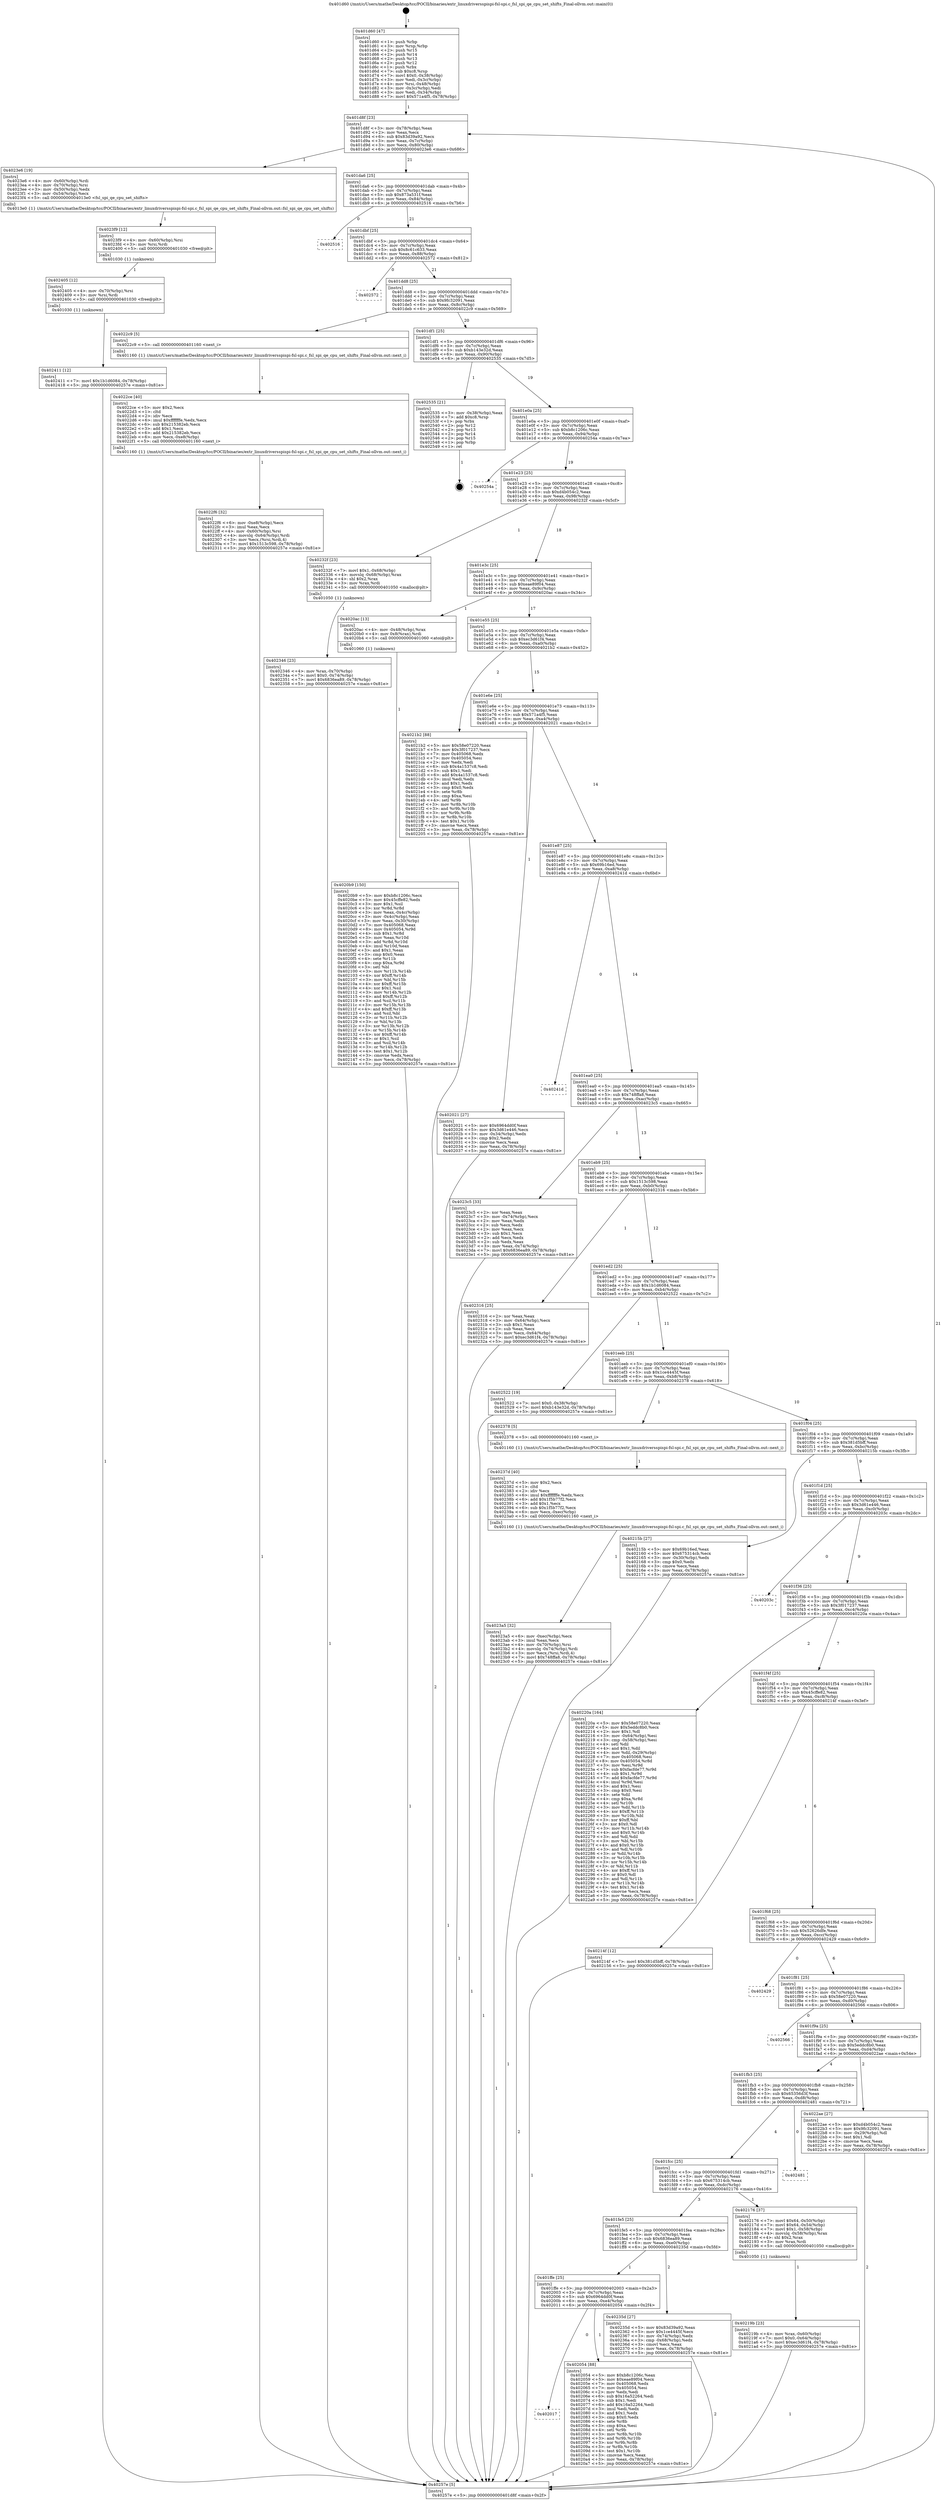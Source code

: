 digraph "0x401d60" {
  label = "0x401d60 (/mnt/c/Users/mathe/Desktop/tcc/POCII/binaries/extr_linuxdriversspispi-fsl-spi.c_fsl_spi_qe_cpu_set_shifts_Final-ollvm.out::main(0))"
  labelloc = "t"
  node[shape=record]

  Entry [label="",width=0.3,height=0.3,shape=circle,fillcolor=black,style=filled]
  "0x401d8f" [label="{
     0x401d8f [23]\l
     | [instrs]\l
     &nbsp;&nbsp;0x401d8f \<+3\>: mov -0x78(%rbp),%eax\l
     &nbsp;&nbsp;0x401d92 \<+2\>: mov %eax,%ecx\l
     &nbsp;&nbsp;0x401d94 \<+6\>: sub $0x83d39a92,%ecx\l
     &nbsp;&nbsp;0x401d9a \<+3\>: mov %eax,-0x7c(%rbp)\l
     &nbsp;&nbsp;0x401d9d \<+3\>: mov %ecx,-0x80(%rbp)\l
     &nbsp;&nbsp;0x401da0 \<+6\>: je 00000000004023e6 \<main+0x686\>\l
  }"]
  "0x4023e6" [label="{
     0x4023e6 [19]\l
     | [instrs]\l
     &nbsp;&nbsp;0x4023e6 \<+4\>: mov -0x60(%rbp),%rdi\l
     &nbsp;&nbsp;0x4023ea \<+4\>: mov -0x70(%rbp),%rsi\l
     &nbsp;&nbsp;0x4023ee \<+3\>: mov -0x50(%rbp),%edx\l
     &nbsp;&nbsp;0x4023f1 \<+3\>: mov -0x54(%rbp),%ecx\l
     &nbsp;&nbsp;0x4023f4 \<+5\>: call 00000000004013e0 \<fsl_spi_qe_cpu_set_shifts\>\l
     | [calls]\l
     &nbsp;&nbsp;0x4013e0 \{1\} (/mnt/c/Users/mathe/Desktop/tcc/POCII/binaries/extr_linuxdriversspispi-fsl-spi.c_fsl_spi_qe_cpu_set_shifts_Final-ollvm.out::fsl_spi_qe_cpu_set_shifts)\l
  }"]
  "0x401da6" [label="{
     0x401da6 [25]\l
     | [instrs]\l
     &nbsp;&nbsp;0x401da6 \<+5\>: jmp 0000000000401dab \<main+0x4b\>\l
     &nbsp;&nbsp;0x401dab \<+3\>: mov -0x7c(%rbp),%eax\l
     &nbsp;&nbsp;0x401dae \<+5\>: sub $0x873a531f,%eax\l
     &nbsp;&nbsp;0x401db3 \<+6\>: mov %eax,-0x84(%rbp)\l
     &nbsp;&nbsp;0x401db9 \<+6\>: je 0000000000402516 \<main+0x7b6\>\l
  }"]
  Exit [label="",width=0.3,height=0.3,shape=circle,fillcolor=black,style=filled,peripheries=2]
  "0x402516" [label="{
     0x402516\l
  }", style=dashed]
  "0x401dbf" [label="{
     0x401dbf [25]\l
     | [instrs]\l
     &nbsp;&nbsp;0x401dbf \<+5\>: jmp 0000000000401dc4 \<main+0x64\>\l
     &nbsp;&nbsp;0x401dc4 \<+3\>: mov -0x7c(%rbp),%eax\l
     &nbsp;&nbsp;0x401dc7 \<+5\>: sub $0x8c61c633,%eax\l
     &nbsp;&nbsp;0x401dcc \<+6\>: mov %eax,-0x88(%rbp)\l
     &nbsp;&nbsp;0x401dd2 \<+6\>: je 0000000000402572 \<main+0x812\>\l
  }"]
  "0x402411" [label="{
     0x402411 [12]\l
     | [instrs]\l
     &nbsp;&nbsp;0x402411 \<+7\>: movl $0x1b1d6084,-0x78(%rbp)\l
     &nbsp;&nbsp;0x402418 \<+5\>: jmp 000000000040257e \<main+0x81e\>\l
  }"]
  "0x402572" [label="{
     0x402572\l
  }", style=dashed]
  "0x401dd8" [label="{
     0x401dd8 [25]\l
     | [instrs]\l
     &nbsp;&nbsp;0x401dd8 \<+5\>: jmp 0000000000401ddd \<main+0x7d\>\l
     &nbsp;&nbsp;0x401ddd \<+3\>: mov -0x7c(%rbp),%eax\l
     &nbsp;&nbsp;0x401de0 \<+5\>: sub $0x9fc32091,%eax\l
     &nbsp;&nbsp;0x401de5 \<+6\>: mov %eax,-0x8c(%rbp)\l
     &nbsp;&nbsp;0x401deb \<+6\>: je 00000000004022c9 \<main+0x569\>\l
  }"]
  "0x402405" [label="{
     0x402405 [12]\l
     | [instrs]\l
     &nbsp;&nbsp;0x402405 \<+4\>: mov -0x70(%rbp),%rsi\l
     &nbsp;&nbsp;0x402409 \<+3\>: mov %rsi,%rdi\l
     &nbsp;&nbsp;0x40240c \<+5\>: call 0000000000401030 \<free@plt\>\l
     | [calls]\l
     &nbsp;&nbsp;0x401030 \{1\} (unknown)\l
  }"]
  "0x4022c9" [label="{
     0x4022c9 [5]\l
     | [instrs]\l
     &nbsp;&nbsp;0x4022c9 \<+5\>: call 0000000000401160 \<next_i\>\l
     | [calls]\l
     &nbsp;&nbsp;0x401160 \{1\} (/mnt/c/Users/mathe/Desktop/tcc/POCII/binaries/extr_linuxdriversspispi-fsl-spi.c_fsl_spi_qe_cpu_set_shifts_Final-ollvm.out::next_i)\l
  }"]
  "0x401df1" [label="{
     0x401df1 [25]\l
     | [instrs]\l
     &nbsp;&nbsp;0x401df1 \<+5\>: jmp 0000000000401df6 \<main+0x96\>\l
     &nbsp;&nbsp;0x401df6 \<+3\>: mov -0x7c(%rbp),%eax\l
     &nbsp;&nbsp;0x401df9 \<+5\>: sub $0xb143e32d,%eax\l
     &nbsp;&nbsp;0x401dfe \<+6\>: mov %eax,-0x90(%rbp)\l
     &nbsp;&nbsp;0x401e04 \<+6\>: je 0000000000402535 \<main+0x7d5\>\l
  }"]
  "0x4023f9" [label="{
     0x4023f9 [12]\l
     | [instrs]\l
     &nbsp;&nbsp;0x4023f9 \<+4\>: mov -0x60(%rbp),%rsi\l
     &nbsp;&nbsp;0x4023fd \<+3\>: mov %rsi,%rdi\l
     &nbsp;&nbsp;0x402400 \<+5\>: call 0000000000401030 \<free@plt\>\l
     | [calls]\l
     &nbsp;&nbsp;0x401030 \{1\} (unknown)\l
  }"]
  "0x402535" [label="{
     0x402535 [21]\l
     | [instrs]\l
     &nbsp;&nbsp;0x402535 \<+3\>: mov -0x38(%rbp),%eax\l
     &nbsp;&nbsp;0x402538 \<+7\>: add $0xc8,%rsp\l
     &nbsp;&nbsp;0x40253f \<+1\>: pop %rbx\l
     &nbsp;&nbsp;0x402540 \<+2\>: pop %r12\l
     &nbsp;&nbsp;0x402542 \<+2\>: pop %r13\l
     &nbsp;&nbsp;0x402544 \<+2\>: pop %r14\l
     &nbsp;&nbsp;0x402546 \<+2\>: pop %r15\l
     &nbsp;&nbsp;0x402548 \<+1\>: pop %rbp\l
     &nbsp;&nbsp;0x402549 \<+1\>: ret\l
  }"]
  "0x401e0a" [label="{
     0x401e0a [25]\l
     | [instrs]\l
     &nbsp;&nbsp;0x401e0a \<+5\>: jmp 0000000000401e0f \<main+0xaf\>\l
     &nbsp;&nbsp;0x401e0f \<+3\>: mov -0x7c(%rbp),%eax\l
     &nbsp;&nbsp;0x401e12 \<+5\>: sub $0xb8c1206c,%eax\l
     &nbsp;&nbsp;0x401e17 \<+6\>: mov %eax,-0x94(%rbp)\l
     &nbsp;&nbsp;0x401e1d \<+6\>: je 000000000040254a \<main+0x7ea\>\l
  }"]
  "0x4023a5" [label="{
     0x4023a5 [32]\l
     | [instrs]\l
     &nbsp;&nbsp;0x4023a5 \<+6\>: mov -0xec(%rbp),%ecx\l
     &nbsp;&nbsp;0x4023ab \<+3\>: imul %eax,%ecx\l
     &nbsp;&nbsp;0x4023ae \<+4\>: mov -0x70(%rbp),%rsi\l
     &nbsp;&nbsp;0x4023b2 \<+4\>: movslq -0x74(%rbp),%rdi\l
     &nbsp;&nbsp;0x4023b6 \<+3\>: mov %ecx,(%rsi,%rdi,4)\l
     &nbsp;&nbsp;0x4023b9 \<+7\>: movl $0x748ffa8,-0x78(%rbp)\l
     &nbsp;&nbsp;0x4023c0 \<+5\>: jmp 000000000040257e \<main+0x81e\>\l
  }"]
  "0x40254a" [label="{
     0x40254a\l
  }", style=dashed]
  "0x401e23" [label="{
     0x401e23 [25]\l
     | [instrs]\l
     &nbsp;&nbsp;0x401e23 \<+5\>: jmp 0000000000401e28 \<main+0xc8\>\l
     &nbsp;&nbsp;0x401e28 \<+3\>: mov -0x7c(%rbp),%eax\l
     &nbsp;&nbsp;0x401e2b \<+5\>: sub $0xd4b054c2,%eax\l
     &nbsp;&nbsp;0x401e30 \<+6\>: mov %eax,-0x98(%rbp)\l
     &nbsp;&nbsp;0x401e36 \<+6\>: je 000000000040232f \<main+0x5cf\>\l
  }"]
  "0x40237d" [label="{
     0x40237d [40]\l
     | [instrs]\l
     &nbsp;&nbsp;0x40237d \<+5\>: mov $0x2,%ecx\l
     &nbsp;&nbsp;0x402382 \<+1\>: cltd\l
     &nbsp;&nbsp;0x402383 \<+2\>: idiv %ecx\l
     &nbsp;&nbsp;0x402385 \<+6\>: imul $0xfffffffe,%edx,%ecx\l
     &nbsp;&nbsp;0x40238b \<+6\>: add $0x1f5b77f2,%ecx\l
     &nbsp;&nbsp;0x402391 \<+3\>: add $0x1,%ecx\l
     &nbsp;&nbsp;0x402394 \<+6\>: sub $0x1f5b77f2,%ecx\l
     &nbsp;&nbsp;0x40239a \<+6\>: mov %ecx,-0xec(%rbp)\l
     &nbsp;&nbsp;0x4023a0 \<+5\>: call 0000000000401160 \<next_i\>\l
     | [calls]\l
     &nbsp;&nbsp;0x401160 \{1\} (/mnt/c/Users/mathe/Desktop/tcc/POCII/binaries/extr_linuxdriversspispi-fsl-spi.c_fsl_spi_qe_cpu_set_shifts_Final-ollvm.out::next_i)\l
  }"]
  "0x40232f" [label="{
     0x40232f [23]\l
     | [instrs]\l
     &nbsp;&nbsp;0x40232f \<+7\>: movl $0x1,-0x68(%rbp)\l
     &nbsp;&nbsp;0x402336 \<+4\>: movslq -0x68(%rbp),%rax\l
     &nbsp;&nbsp;0x40233a \<+4\>: shl $0x2,%rax\l
     &nbsp;&nbsp;0x40233e \<+3\>: mov %rax,%rdi\l
     &nbsp;&nbsp;0x402341 \<+5\>: call 0000000000401050 \<malloc@plt\>\l
     | [calls]\l
     &nbsp;&nbsp;0x401050 \{1\} (unknown)\l
  }"]
  "0x401e3c" [label="{
     0x401e3c [25]\l
     | [instrs]\l
     &nbsp;&nbsp;0x401e3c \<+5\>: jmp 0000000000401e41 \<main+0xe1\>\l
     &nbsp;&nbsp;0x401e41 \<+3\>: mov -0x7c(%rbp),%eax\l
     &nbsp;&nbsp;0x401e44 \<+5\>: sub $0xeae89f04,%eax\l
     &nbsp;&nbsp;0x401e49 \<+6\>: mov %eax,-0x9c(%rbp)\l
     &nbsp;&nbsp;0x401e4f \<+6\>: je 00000000004020ac \<main+0x34c\>\l
  }"]
  "0x402346" [label="{
     0x402346 [23]\l
     | [instrs]\l
     &nbsp;&nbsp;0x402346 \<+4\>: mov %rax,-0x70(%rbp)\l
     &nbsp;&nbsp;0x40234a \<+7\>: movl $0x0,-0x74(%rbp)\l
     &nbsp;&nbsp;0x402351 \<+7\>: movl $0x6836ea89,-0x78(%rbp)\l
     &nbsp;&nbsp;0x402358 \<+5\>: jmp 000000000040257e \<main+0x81e\>\l
  }"]
  "0x4020ac" [label="{
     0x4020ac [13]\l
     | [instrs]\l
     &nbsp;&nbsp;0x4020ac \<+4\>: mov -0x48(%rbp),%rax\l
     &nbsp;&nbsp;0x4020b0 \<+4\>: mov 0x8(%rax),%rdi\l
     &nbsp;&nbsp;0x4020b4 \<+5\>: call 0000000000401060 \<atoi@plt\>\l
     | [calls]\l
     &nbsp;&nbsp;0x401060 \{1\} (unknown)\l
  }"]
  "0x401e55" [label="{
     0x401e55 [25]\l
     | [instrs]\l
     &nbsp;&nbsp;0x401e55 \<+5\>: jmp 0000000000401e5a \<main+0xfa\>\l
     &nbsp;&nbsp;0x401e5a \<+3\>: mov -0x7c(%rbp),%eax\l
     &nbsp;&nbsp;0x401e5d \<+5\>: sub $0xec3d61f4,%eax\l
     &nbsp;&nbsp;0x401e62 \<+6\>: mov %eax,-0xa0(%rbp)\l
     &nbsp;&nbsp;0x401e68 \<+6\>: je 00000000004021b2 \<main+0x452\>\l
  }"]
  "0x4022f6" [label="{
     0x4022f6 [32]\l
     | [instrs]\l
     &nbsp;&nbsp;0x4022f6 \<+6\>: mov -0xe8(%rbp),%ecx\l
     &nbsp;&nbsp;0x4022fc \<+3\>: imul %eax,%ecx\l
     &nbsp;&nbsp;0x4022ff \<+4\>: mov -0x60(%rbp),%rsi\l
     &nbsp;&nbsp;0x402303 \<+4\>: movslq -0x64(%rbp),%rdi\l
     &nbsp;&nbsp;0x402307 \<+3\>: mov %ecx,(%rsi,%rdi,4)\l
     &nbsp;&nbsp;0x40230a \<+7\>: movl $0x1513c598,-0x78(%rbp)\l
     &nbsp;&nbsp;0x402311 \<+5\>: jmp 000000000040257e \<main+0x81e\>\l
  }"]
  "0x4021b2" [label="{
     0x4021b2 [88]\l
     | [instrs]\l
     &nbsp;&nbsp;0x4021b2 \<+5\>: mov $0x58e07220,%eax\l
     &nbsp;&nbsp;0x4021b7 \<+5\>: mov $0x3f017237,%ecx\l
     &nbsp;&nbsp;0x4021bc \<+7\>: mov 0x405068,%edx\l
     &nbsp;&nbsp;0x4021c3 \<+7\>: mov 0x405054,%esi\l
     &nbsp;&nbsp;0x4021ca \<+2\>: mov %edx,%edi\l
     &nbsp;&nbsp;0x4021cc \<+6\>: sub $0x4a1537c8,%edi\l
     &nbsp;&nbsp;0x4021d2 \<+3\>: sub $0x1,%edi\l
     &nbsp;&nbsp;0x4021d5 \<+6\>: add $0x4a1537c8,%edi\l
     &nbsp;&nbsp;0x4021db \<+3\>: imul %edi,%edx\l
     &nbsp;&nbsp;0x4021de \<+3\>: and $0x1,%edx\l
     &nbsp;&nbsp;0x4021e1 \<+3\>: cmp $0x0,%edx\l
     &nbsp;&nbsp;0x4021e4 \<+4\>: sete %r8b\l
     &nbsp;&nbsp;0x4021e8 \<+3\>: cmp $0xa,%esi\l
     &nbsp;&nbsp;0x4021eb \<+4\>: setl %r9b\l
     &nbsp;&nbsp;0x4021ef \<+3\>: mov %r8b,%r10b\l
     &nbsp;&nbsp;0x4021f2 \<+3\>: and %r9b,%r10b\l
     &nbsp;&nbsp;0x4021f5 \<+3\>: xor %r9b,%r8b\l
     &nbsp;&nbsp;0x4021f8 \<+3\>: or %r8b,%r10b\l
     &nbsp;&nbsp;0x4021fb \<+4\>: test $0x1,%r10b\l
     &nbsp;&nbsp;0x4021ff \<+3\>: cmovne %ecx,%eax\l
     &nbsp;&nbsp;0x402202 \<+3\>: mov %eax,-0x78(%rbp)\l
     &nbsp;&nbsp;0x402205 \<+5\>: jmp 000000000040257e \<main+0x81e\>\l
  }"]
  "0x401e6e" [label="{
     0x401e6e [25]\l
     | [instrs]\l
     &nbsp;&nbsp;0x401e6e \<+5\>: jmp 0000000000401e73 \<main+0x113\>\l
     &nbsp;&nbsp;0x401e73 \<+3\>: mov -0x7c(%rbp),%eax\l
     &nbsp;&nbsp;0x401e76 \<+5\>: sub $0x571a4f5,%eax\l
     &nbsp;&nbsp;0x401e7b \<+6\>: mov %eax,-0xa4(%rbp)\l
     &nbsp;&nbsp;0x401e81 \<+6\>: je 0000000000402021 \<main+0x2c1\>\l
  }"]
  "0x4022ce" [label="{
     0x4022ce [40]\l
     | [instrs]\l
     &nbsp;&nbsp;0x4022ce \<+5\>: mov $0x2,%ecx\l
     &nbsp;&nbsp;0x4022d3 \<+1\>: cltd\l
     &nbsp;&nbsp;0x4022d4 \<+2\>: idiv %ecx\l
     &nbsp;&nbsp;0x4022d6 \<+6\>: imul $0xfffffffe,%edx,%ecx\l
     &nbsp;&nbsp;0x4022dc \<+6\>: sub $0x215382eb,%ecx\l
     &nbsp;&nbsp;0x4022e2 \<+3\>: add $0x1,%ecx\l
     &nbsp;&nbsp;0x4022e5 \<+6\>: add $0x215382eb,%ecx\l
     &nbsp;&nbsp;0x4022eb \<+6\>: mov %ecx,-0xe8(%rbp)\l
     &nbsp;&nbsp;0x4022f1 \<+5\>: call 0000000000401160 \<next_i\>\l
     | [calls]\l
     &nbsp;&nbsp;0x401160 \{1\} (/mnt/c/Users/mathe/Desktop/tcc/POCII/binaries/extr_linuxdriversspispi-fsl-spi.c_fsl_spi_qe_cpu_set_shifts_Final-ollvm.out::next_i)\l
  }"]
  "0x402021" [label="{
     0x402021 [27]\l
     | [instrs]\l
     &nbsp;&nbsp;0x402021 \<+5\>: mov $0x6964dd0f,%eax\l
     &nbsp;&nbsp;0x402026 \<+5\>: mov $0x3d61e446,%ecx\l
     &nbsp;&nbsp;0x40202b \<+3\>: mov -0x34(%rbp),%edx\l
     &nbsp;&nbsp;0x40202e \<+3\>: cmp $0x2,%edx\l
     &nbsp;&nbsp;0x402031 \<+3\>: cmovne %ecx,%eax\l
     &nbsp;&nbsp;0x402034 \<+3\>: mov %eax,-0x78(%rbp)\l
     &nbsp;&nbsp;0x402037 \<+5\>: jmp 000000000040257e \<main+0x81e\>\l
  }"]
  "0x401e87" [label="{
     0x401e87 [25]\l
     | [instrs]\l
     &nbsp;&nbsp;0x401e87 \<+5\>: jmp 0000000000401e8c \<main+0x12c\>\l
     &nbsp;&nbsp;0x401e8c \<+3\>: mov -0x7c(%rbp),%eax\l
     &nbsp;&nbsp;0x401e8f \<+5\>: sub $0x69b16ed,%eax\l
     &nbsp;&nbsp;0x401e94 \<+6\>: mov %eax,-0xa8(%rbp)\l
     &nbsp;&nbsp;0x401e9a \<+6\>: je 000000000040241d \<main+0x6bd\>\l
  }"]
  "0x40257e" [label="{
     0x40257e [5]\l
     | [instrs]\l
     &nbsp;&nbsp;0x40257e \<+5\>: jmp 0000000000401d8f \<main+0x2f\>\l
  }"]
  "0x401d60" [label="{
     0x401d60 [47]\l
     | [instrs]\l
     &nbsp;&nbsp;0x401d60 \<+1\>: push %rbp\l
     &nbsp;&nbsp;0x401d61 \<+3\>: mov %rsp,%rbp\l
     &nbsp;&nbsp;0x401d64 \<+2\>: push %r15\l
     &nbsp;&nbsp;0x401d66 \<+2\>: push %r14\l
     &nbsp;&nbsp;0x401d68 \<+2\>: push %r13\l
     &nbsp;&nbsp;0x401d6a \<+2\>: push %r12\l
     &nbsp;&nbsp;0x401d6c \<+1\>: push %rbx\l
     &nbsp;&nbsp;0x401d6d \<+7\>: sub $0xc8,%rsp\l
     &nbsp;&nbsp;0x401d74 \<+7\>: movl $0x0,-0x38(%rbp)\l
     &nbsp;&nbsp;0x401d7b \<+3\>: mov %edi,-0x3c(%rbp)\l
     &nbsp;&nbsp;0x401d7e \<+4\>: mov %rsi,-0x48(%rbp)\l
     &nbsp;&nbsp;0x401d82 \<+3\>: mov -0x3c(%rbp),%edi\l
     &nbsp;&nbsp;0x401d85 \<+3\>: mov %edi,-0x34(%rbp)\l
     &nbsp;&nbsp;0x401d88 \<+7\>: movl $0x571a4f5,-0x78(%rbp)\l
  }"]
  "0x40219b" [label="{
     0x40219b [23]\l
     | [instrs]\l
     &nbsp;&nbsp;0x40219b \<+4\>: mov %rax,-0x60(%rbp)\l
     &nbsp;&nbsp;0x40219f \<+7\>: movl $0x0,-0x64(%rbp)\l
     &nbsp;&nbsp;0x4021a6 \<+7\>: movl $0xec3d61f4,-0x78(%rbp)\l
     &nbsp;&nbsp;0x4021ad \<+5\>: jmp 000000000040257e \<main+0x81e\>\l
  }"]
  "0x40241d" [label="{
     0x40241d\l
  }", style=dashed]
  "0x401ea0" [label="{
     0x401ea0 [25]\l
     | [instrs]\l
     &nbsp;&nbsp;0x401ea0 \<+5\>: jmp 0000000000401ea5 \<main+0x145\>\l
     &nbsp;&nbsp;0x401ea5 \<+3\>: mov -0x7c(%rbp),%eax\l
     &nbsp;&nbsp;0x401ea8 \<+5\>: sub $0x748ffa8,%eax\l
     &nbsp;&nbsp;0x401ead \<+6\>: mov %eax,-0xac(%rbp)\l
     &nbsp;&nbsp;0x401eb3 \<+6\>: je 00000000004023c5 \<main+0x665\>\l
  }"]
  "0x4020b9" [label="{
     0x4020b9 [150]\l
     | [instrs]\l
     &nbsp;&nbsp;0x4020b9 \<+5\>: mov $0xb8c1206c,%ecx\l
     &nbsp;&nbsp;0x4020be \<+5\>: mov $0x45cffe82,%edx\l
     &nbsp;&nbsp;0x4020c3 \<+3\>: mov $0x1,%sil\l
     &nbsp;&nbsp;0x4020c6 \<+3\>: xor %r8d,%r8d\l
     &nbsp;&nbsp;0x4020c9 \<+3\>: mov %eax,-0x4c(%rbp)\l
     &nbsp;&nbsp;0x4020cc \<+3\>: mov -0x4c(%rbp),%eax\l
     &nbsp;&nbsp;0x4020cf \<+3\>: mov %eax,-0x30(%rbp)\l
     &nbsp;&nbsp;0x4020d2 \<+7\>: mov 0x405068,%eax\l
     &nbsp;&nbsp;0x4020d9 \<+8\>: mov 0x405054,%r9d\l
     &nbsp;&nbsp;0x4020e1 \<+4\>: sub $0x1,%r8d\l
     &nbsp;&nbsp;0x4020e5 \<+3\>: mov %eax,%r10d\l
     &nbsp;&nbsp;0x4020e8 \<+3\>: add %r8d,%r10d\l
     &nbsp;&nbsp;0x4020eb \<+4\>: imul %r10d,%eax\l
     &nbsp;&nbsp;0x4020ef \<+3\>: and $0x1,%eax\l
     &nbsp;&nbsp;0x4020f2 \<+3\>: cmp $0x0,%eax\l
     &nbsp;&nbsp;0x4020f5 \<+4\>: sete %r11b\l
     &nbsp;&nbsp;0x4020f9 \<+4\>: cmp $0xa,%r9d\l
     &nbsp;&nbsp;0x4020fd \<+3\>: setl %bl\l
     &nbsp;&nbsp;0x402100 \<+3\>: mov %r11b,%r14b\l
     &nbsp;&nbsp;0x402103 \<+4\>: xor $0xff,%r14b\l
     &nbsp;&nbsp;0x402107 \<+3\>: mov %bl,%r15b\l
     &nbsp;&nbsp;0x40210a \<+4\>: xor $0xff,%r15b\l
     &nbsp;&nbsp;0x40210e \<+4\>: xor $0x1,%sil\l
     &nbsp;&nbsp;0x402112 \<+3\>: mov %r14b,%r12b\l
     &nbsp;&nbsp;0x402115 \<+4\>: and $0xff,%r12b\l
     &nbsp;&nbsp;0x402119 \<+3\>: and %sil,%r11b\l
     &nbsp;&nbsp;0x40211c \<+3\>: mov %r15b,%r13b\l
     &nbsp;&nbsp;0x40211f \<+4\>: and $0xff,%r13b\l
     &nbsp;&nbsp;0x402123 \<+3\>: and %sil,%bl\l
     &nbsp;&nbsp;0x402126 \<+3\>: or %r11b,%r12b\l
     &nbsp;&nbsp;0x402129 \<+3\>: or %bl,%r13b\l
     &nbsp;&nbsp;0x40212c \<+3\>: xor %r13b,%r12b\l
     &nbsp;&nbsp;0x40212f \<+3\>: or %r15b,%r14b\l
     &nbsp;&nbsp;0x402132 \<+4\>: xor $0xff,%r14b\l
     &nbsp;&nbsp;0x402136 \<+4\>: or $0x1,%sil\l
     &nbsp;&nbsp;0x40213a \<+3\>: and %sil,%r14b\l
     &nbsp;&nbsp;0x40213d \<+3\>: or %r14b,%r12b\l
     &nbsp;&nbsp;0x402140 \<+4\>: test $0x1,%r12b\l
     &nbsp;&nbsp;0x402144 \<+3\>: cmovne %edx,%ecx\l
     &nbsp;&nbsp;0x402147 \<+3\>: mov %ecx,-0x78(%rbp)\l
     &nbsp;&nbsp;0x40214a \<+5\>: jmp 000000000040257e \<main+0x81e\>\l
  }"]
  "0x4023c5" [label="{
     0x4023c5 [33]\l
     | [instrs]\l
     &nbsp;&nbsp;0x4023c5 \<+2\>: xor %eax,%eax\l
     &nbsp;&nbsp;0x4023c7 \<+3\>: mov -0x74(%rbp),%ecx\l
     &nbsp;&nbsp;0x4023ca \<+2\>: mov %eax,%edx\l
     &nbsp;&nbsp;0x4023cc \<+2\>: sub %ecx,%edx\l
     &nbsp;&nbsp;0x4023ce \<+2\>: mov %eax,%ecx\l
     &nbsp;&nbsp;0x4023d0 \<+3\>: sub $0x1,%ecx\l
     &nbsp;&nbsp;0x4023d3 \<+2\>: add %ecx,%edx\l
     &nbsp;&nbsp;0x4023d5 \<+2\>: sub %edx,%eax\l
     &nbsp;&nbsp;0x4023d7 \<+3\>: mov %eax,-0x74(%rbp)\l
     &nbsp;&nbsp;0x4023da \<+7\>: movl $0x6836ea89,-0x78(%rbp)\l
     &nbsp;&nbsp;0x4023e1 \<+5\>: jmp 000000000040257e \<main+0x81e\>\l
  }"]
  "0x401eb9" [label="{
     0x401eb9 [25]\l
     | [instrs]\l
     &nbsp;&nbsp;0x401eb9 \<+5\>: jmp 0000000000401ebe \<main+0x15e\>\l
     &nbsp;&nbsp;0x401ebe \<+3\>: mov -0x7c(%rbp),%eax\l
     &nbsp;&nbsp;0x401ec1 \<+5\>: sub $0x1513c598,%eax\l
     &nbsp;&nbsp;0x401ec6 \<+6\>: mov %eax,-0xb0(%rbp)\l
     &nbsp;&nbsp;0x401ecc \<+6\>: je 0000000000402316 \<main+0x5b6\>\l
  }"]
  "0x402017" [label="{
     0x402017\l
  }", style=dashed]
  "0x402316" [label="{
     0x402316 [25]\l
     | [instrs]\l
     &nbsp;&nbsp;0x402316 \<+2\>: xor %eax,%eax\l
     &nbsp;&nbsp;0x402318 \<+3\>: mov -0x64(%rbp),%ecx\l
     &nbsp;&nbsp;0x40231b \<+3\>: sub $0x1,%eax\l
     &nbsp;&nbsp;0x40231e \<+2\>: sub %eax,%ecx\l
     &nbsp;&nbsp;0x402320 \<+3\>: mov %ecx,-0x64(%rbp)\l
     &nbsp;&nbsp;0x402323 \<+7\>: movl $0xec3d61f4,-0x78(%rbp)\l
     &nbsp;&nbsp;0x40232a \<+5\>: jmp 000000000040257e \<main+0x81e\>\l
  }"]
  "0x401ed2" [label="{
     0x401ed2 [25]\l
     | [instrs]\l
     &nbsp;&nbsp;0x401ed2 \<+5\>: jmp 0000000000401ed7 \<main+0x177\>\l
     &nbsp;&nbsp;0x401ed7 \<+3\>: mov -0x7c(%rbp),%eax\l
     &nbsp;&nbsp;0x401eda \<+5\>: sub $0x1b1d6084,%eax\l
     &nbsp;&nbsp;0x401edf \<+6\>: mov %eax,-0xb4(%rbp)\l
     &nbsp;&nbsp;0x401ee5 \<+6\>: je 0000000000402522 \<main+0x7c2\>\l
  }"]
  "0x402054" [label="{
     0x402054 [88]\l
     | [instrs]\l
     &nbsp;&nbsp;0x402054 \<+5\>: mov $0xb8c1206c,%eax\l
     &nbsp;&nbsp;0x402059 \<+5\>: mov $0xeae89f04,%ecx\l
     &nbsp;&nbsp;0x40205e \<+7\>: mov 0x405068,%edx\l
     &nbsp;&nbsp;0x402065 \<+7\>: mov 0x405054,%esi\l
     &nbsp;&nbsp;0x40206c \<+2\>: mov %edx,%edi\l
     &nbsp;&nbsp;0x40206e \<+6\>: sub $0x16a52264,%edi\l
     &nbsp;&nbsp;0x402074 \<+3\>: sub $0x1,%edi\l
     &nbsp;&nbsp;0x402077 \<+6\>: add $0x16a52264,%edi\l
     &nbsp;&nbsp;0x40207d \<+3\>: imul %edi,%edx\l
     &nbsp;&nbsp;0x402080 \<+3\>: and $0x1,%edx\l
     &nbsp;&nbsp;0x402083 \<+3\>: cmp $0x0,%edx\l
     &nbsp;&nbsp;0x402086 \<+4\>: sete %r8b\l
     &nbsp;&nbsp;0x40208a \<+3\>: cmp $0xa,%esi\l
     &nbsp;&nbsp;0x40208d \<+4\>: setl %r9b\l
     &nbsp;&nbsp;0x402091 \<+3\>: mov %r8b,%r10b\l
     &nbsp;&nbsp;0x402094 \<+3\>: and %r9b,%r10b\l
     &nbsp;&nbsp;0x402097 \<+3\>: xor %r9b,%r8b\l
     &nbsp;&nbsp;0x40209a \<+3\>: or %r8b,%r10b\l
     &nbsp;&nbsp;0x40209d \<+4\>: test $0x1,%r10b\l
     &nbsp;&nbsp;0x4020a1 \<+3\>: cmovne %ecx,%eax\l
     &nbsp;&nbsp;0x4020a4 \<+3\>: mov %eax,-0x78(%rbp)\l
     &nbsp;&nbsp;0x4020a7 \<+5\>: jmp 000000000040257e \<main+0x81e\>\l
  }"]
  "0x402522" [label="{
     0x402522 [19]\l
     | [instrs]\l
     &nbsp;&nbsp;0x402522 \<+7\>: movl $0x0,-0x38(%rbp)\l
     &nbsp;&nbsp;0x402529 \<+7\>: movl $0xb143e32d,-0x78(%rbp)\l
     &nbsp;&nbsp;0x402530 \<+5\>: jmp 000000000040257e \<main+0x81e\>\l
  }"]
  "0x401eeb" [label="{
     0x401eeb [25]\l
     | [instrs]\l
     &nbsp;&nbsp;0x401eeb \<+5\>: jmp 0000000000401ef0 \<main+0x190\>\l
     &nbsp;&nbsp;0x401ef0 \<+3\>: mov -0x7c(%rbp),%eax\l
     &nbsp;&nbsp;0x401ef3 \<+5\>: sub $0x1ce4445f,%eax\l
     &nbsp;&nbsp;0x401ef8 \<+6\>: mov %eax,-0xb8(%rbp)\l
     &nbsp;&nbsp;0x401efe \<+6\>: je 0000000000402378 \<main+0x618\>\l
  }"]
  "0x401ffe" [label="{
     0x401ffe [25]\l
     | [instrs]\l
     &nbsp;&nbsp;0x401ffe \<+5\>: jmp 0000000000402003 \<main+0x2a3\>\l
     &nbsp;&nbsp;0x402003 \<+3\>: mov -0x7c(%rbp),%eax\l
     &nbsp;&nbsp;0x402006 \<+5\>: sub $0x6964dd0f,%eax\l
     &nbsp;&nbsp;0x40200b \<+6\>: mov %eax,-0xe4(%rbp)\l
     &nbsp;&nbsp;0x402011 \<+6\>: je 0000000000402054 \<main+0x2f4\>\l
  }"]
  "0x402378" [label="{
     0x402378 [5]\l
     | [instrs]\l
     &nbsp;&nbsp;0x402378 \<+5\>: call 0000000000401160 \<next_i\>\l
     | [calls]\l
     &nbsp;&nbsp;0x401160 \{1\} (/mnt/c/Users/mathe/Desktop/tcc/POCII/binaries/extr_linuxdriversspispi-fsl-spi.c_fsl_spi_qe_cpu_set_shifts_Final-ollvm.out::next_i)\l
  }"]
  "0x401f04" [label="{
     0x401f04 [25]\l
     | [instrs]\l
     &nbsp;&nbsp;0x401f04 \<+5\>: jmp 0000000000401f09 \<main+0x1a9\>\l
     &nbsp;&nbsp;0x401f09 \<+3\>: mov -0x7c(%rbp),%eax\l
     &nbsp;&nbsp;0x401f0c \<+5\>: sub $0x381d5bff,%eax\l
     &nbsp;&nbsp;0x401f11 \<+6\>: mov %eax,-0xbc(%rbp)\l
     &nbsp;&nbsp;0x401f17 \<+6\>: je 000000000040215b \<main+0x3fb\>\l
  }"]
  "0x40235d" [label="{
     0x40235d [27]\l
     | [instrs]\l
     &nbsp;&nbsp;0x40235d \<+5\>: mov $0x83d39a92,%eax\l
     &nbsp;&nbsp;0x402362 \<+5\>: mov $0x1ce4445f,%ecx\l
     &nbsp;&nbsp;0x402367 \<+3\>: mov -0x74(%rbp),%edx\l
     &nbsp;&nbsp;0x40236a \<+3\>: cmp -0x68(%rbp),%edx\l
     &nbsp;&nbsp;0x40236d \<+3\>: cmovl %ecx,%eax\l
     &nbsp;&nbsp;0x402370 \<+3\>: mov %eax,-0x78(%rbp)\l
     &nbsp;&nbsp;0x402373 \<+5\>: jmp 000000000040257e \<main+0x81e\>\l
  }"]
  "0x40215b" [label="{
     0x40215b [27]\l
     | [instrs]\l
     &nbsp;&nbsp;0x40215b \<+5\>: mov $0x69b16ed,%eax\l
     &nbsp;&nbsp;0x402160 \<+5\>: mov $0x675314cb,%ecx\l
     &nbsp;&nbsp;0x402165 \<+3\>: mov -0x30(%rbp),%edx\l
     &nbsp;&nbsp;0x402168 \<+3\>: cmp $0x0,%edx\l
     &nbsp;&nbsp;0x40216b \<+3\>: cmove %ecx,%eax\l
     &nbsp;&nbsp;0x40216e \<+3\>: mov %eax,-0x78(%rbp)\l
     &nbsp;&nbsp;0x402171 \<+5\>: jmp 000000000040257e \<main+0x81e\>\l
  }"]
  "0x401f1d" [label="{
     0x401f1d [25]\l
     | [instrs]\l
     &nbsp;&nbsp;0x401f1d \<+5\>: jmp 0000000000401f22 \<main+0x1c2\>\l
     &nbsp;&nbsp;0x401f22 \<+3\>: mov -0x7c(%rbp),%eax\l
     &nbsp;&nbsp;0x401f25 \<+5\>: sub $0x3d61e446,%eax\l
     &nbsp;&nbsp;0x401f2a \<+6\>: mov %eax,-0xc0(%rbp)\l
     &nbsp;&nbsp;0x401f30 \<+6\>: je 000000000040203c \<main+0x2dc\>\l
  }"]
  "0x401fe5" [label="{
     0x401fe5 [25]\l
     | [instrs]\l
     &nbsp;&nbsp;0x401fe5 \<+5\>: jmp 0000000000401fea \<main+0x28a\>\l
     &nbsp;&nbsp;0x401fea \<+3\>: mov -0x7c(%rbp),%eax\l
     &nbsp;&nbsp;0x401fed \<+5\>: sub $0x6836ea89,%eax\l
     &nbsp;&nbsp;0x401ff2 \<+6\>: mov %eax,-0xe0(%rbp)\l
     &nbsp;&nbsp;0x401ff8 \<+6\>: je 000000000040235d \<main+0x5fd\>\l
  }"]
  "0x40203c" [label="{
     0x40203c\l
  }", style=dashed]
  "0x401f36" [label="{
     0x401f36 [25]\l
     | [instrs]\l
     &nbsp;&nbsp;0x401f36 \<+5\>: jmp 0000000000401f3b \<main+0x1db\>\l
     &nbsp;&nbsp;0x401f3b \<+3\>: mov -0x7c(%rbp),%eax\l
     &nbsp;&nbsp;0x401f3e \<+5\>: sub $0x3f017237,%eax\l
     &nbsp;&nbsp;0x401f43 \<+6\>: mov %eax,-0xc4(%rbp)\l
     &nbsp;&nbsp;0x401f49 \<+6\>: je 000000000040220a \<main+0x4aa\>\l
  }"]
  "0x402176" [label="{
     0x402176 [37]\l
     | [instrs]\l
     &nbsp;&nbsp;0x402176 \<+7\>: movl $0x64,-0x50(%rbp)\l
     &nbsp;&nbsp;0x40217d \<+7\>: movl $0x64,-0x54(%rbp)\l
     &nbsp;&nbsp;0x402184 \<+7\>: movl $0x1,-0x58(%rbp)\l
     &nbsp;&nbsp;0x40218b \<+4\>: movslq -0x58(%rbp),%rax\l
     &nbsp;&nbsp;0x40218f \<+4\>: shl $0x2,%rax\l
     &nbsp;&nbsp;0x402193 \<+3\>: mov %rax,%rdi\l
     &nbsp;&nbsp;0x402196 \<+5\>: call 0000000000401050 \<malloc@plt\>\l
     | [calls]\l
     &nbsp;&nbsp;0x401050 \{1\} (unknown)\l
  }"]
  "0x40220a" [label="{
     0x40220a [164]\l
     | [instrs]\l
     &nbsp;&nbsp;0x40220a \<+5\>: mov $0x58e07220,%eax\l
     &nbsp;&nbsp;0x40220f \<+5\>: mov $0x5eddc8b0,%ecx\l
     &nbsp;&nbsp;0x402214 \<+2\>: mov $0x1,%dl\l
     &nbsp;&nbsp;0x402216 \<+3\>: mov -0x64(%rbp),%esi\l
     &nbsp;&nbsp;0x402219 \<+3\>: cmp -0x58(%rbp),%esi\l
     &nbsp;&nbsp;0x40221c \<+4\>: setl %dil\l
     &nbsp;&nbsp;0x402220 \<+4\>: and $0x1,%dil\l
     &nbsp;&nbsp;0x402224 \<+4\>: mov %dil,-0x29(%rbp)\l
     &nbsp;&nbsp;0x402228 \<+7\>: mov 0x405068,%esi\l
     &nbsp;&nbsp;0x40222f \<+8\>: mov 0x405054,%r8d\l
     &nbsp;&nbsp;0x402237 \<+3\>: mov %esi,%r9d\l
     &nbsp;&nbsp;0x40223a \<+7\>: sub $0xfacfde77,%r9d\l
     &nbsp;&nbsp;0x402241 \<+4\>: sub $0x1,%r9d\l
     &nbsp;&nbsp;0x402245 \<+7\>: add $0xfacfde77,%r9d\l
     &nbsp;&nbsp;0x40224c \<+4\>: imul %r9d,%esi\l
     &nbsp;&nbsp;0x402250 \<+3\>: and $0x1,%esi\l
     &nbsp;&nbsp;0x402253 \<+3\>: cmp $0x0,%esi\l
     &nbsp;&nbsp;0x402256 \<+4\>: sete %dil\l
     &nbsp;&nbsp;0x40225a \<+4\>: cmp $0xa,%r8d\l
     &nbsp;&nbsp;0x40225e \<+4\>: setl %r10b\l
     &nbsp;&nbsp;0x402262 \<+3\>: mov %dil,%r11b\l
     &nbsp;&nbsp;0x402265 \<+4\>: xor $0xff,%r11b\l
     &nbsp;&nbsp;0x402269 \<+3\>: mov %r10b,%bl\l
     &nbsp;&nbsp;0x40226c \<+3\>: xor $0xff,%bl\l
     &nbsp;&nbsp;0x40226f \<+3\>: xor $0x0,%dl\l
     &nbsp;&nbsp;0x402272 \<+3\>: mov %r11b,%r14b\l
     &nbsp;&nbsp;0x402275 \<+4\>: and $0x0,%r14b\l
     &nbsp;&nbsp;0x402279 \<+3\>: and %dl,%dil\l
     &nbsp;&nbsp;0x40227c \<+3\>: mov %bl,%r15b\l
     &nbsp;&nbsp;0x40227f \<+4\>: and $0x0,%r15b\l
     &nbsp;&nbsp;0x402283 \<+3\>: and %dl,%r10b\l
     &nbsp;&nbsp;0x402286 \<+3\>: or %dil,%r14b\l
     &nbsp;&nbsp;0x402289 \<+3\>: or %r10b,%r15b\l
     &nbsp;&nbsp;0x40228c \<+3\>: xor %r15b,%r14b\l
     &nbsp;&nbsp;0x40228f \<+3\>: or %bl,%r11b\l
     &nbsp;&nbsp;0x402292 \<+4\>: xor $0xff,%r11b\l
     &nbsp;&nbsp;0x402296 \<+3\>: or $0x0,%dl\l
     &nbsp;&nbsp;0x402299 \<+3\>: and %dl,%r11b\l
     &nbsp;&nbsp;0x40229c \<+3\>: or %r11b,%r14b\l
     &nbsp;&nbsp;0x40229f \<+4\>: test $0x1,%r14b\l
     &nbsp;&nbsp;0x4022a3 \<+3\>: cmovne %ecx,%eax\l
     &nbsp;&nbsp;0x4022a6 \<+3\>: mov %eax,-0x78(%rbp)\l
     &nbsp;&nbsp;0x4022a9 \<+5\>: jmp 000000000040257e \<main+0x81e\>\l
  }"]
  "0x401f4f" [label="{
     0x401f4f [25]\l
     | [instrs]\l
     &nbsp;&nbsp;0x401f4f \<+5\>: jmp 0000000000401f54 \<main+0x1f4\>\l
     &nbsp;&nbsp;0x401f54 \<+3\>: mov -0x7c(%rbp),%eax\l
     &nbsp;&nbsp;0x401f57 \<+5\>: sub $0x45cffe82,%eax\l
     &nbsp;&nbsp;0x401f5c \<+6\>: mov %eax,-0xc8(%rbp)\l
     &nbsp;&nbsp;0x401f62 \<+6\>: je 000000000040214f \<main+0x3ef\>\l
  }"]
  "0x401fcc" [label="{
     0x401fcc [25]\l
     | [instrs]\l
     &nbsp;&nbsp;0x401fcc \<+5\>: jmp 0000000000401fd1 \<main+0x271\>\l
     &nbsp;&nbsp;0x401fd1 \<+3\>: mov -0x7c(%rbp),%eax\l
     &nbsp;&nbsp;0x401fd4 \<+5\>: sub $0x675314cb,%eax\l
     &nbsp;&nbsp;0x401fd9 \<+6\>: mov %eax,-0xdc(%rbp)\l
     &nbsp;&nbsp;0x401fdf \<+6\>: je 0000000000402176 \<main+0x416\>\l
  }"]
  "0x40214f" [label="{
     0x40214f [12]\l
     | [instrs]\l
     &nbsp;&nbsp;0x40214f \<+7\>: movl $0x381d5bff,-0x78(%rbp)\l
     &nbsp;&nbsp;0x402156 \<+5\>: jmp 000000000040257e \<main+0x81e\>\l
  }"]
  "0x401f68" [label="{
     0x401f68 [25]\l
     | [instrs]\l
     &nbsp;&nbsp;0x401f68 \<+5\>: jmp 0000000000401f6d \<main+0x20d\>\l
     &nbsp;&nbsp;0x401f6d \<+3\>: mov -0x7c(%rbp),%eax\l
     &nbsp;&nbsp;0x401f70 \<+5\>: sub $0x52626dfe,%eax\l
     &nbsp;&nbsp;0x401f75 \<+6\>: mov %eax,-0xcc(%rbp)\l
     &nbsp;&nbsp;0x401f7b \<+6\>: je 0000000000402429 \<main+0x6c9\>\l
  }"]
  "0x402481" [label="{
     0x402481\l
  }", style=dashed]
  "0x402429" [label="{
     0x402429\l
  }", style=dashed]
  "0x401f81" [label="{
     0x401f81 [25]\l
     | [instrs]\l
     &nbsp;&nbsp;0x401f81 \<+5\>: jmp 0000000000401f86 \<main+0x226\>\l
     &nbsp;&nbsp;0x401f86 \<+3\>: mov -0x7c(%rbp),%eax\l
     &nbsp;&nbsp;0x401f89 \<+5\>: sub $0x58e07220,%eax\l
     &nbsp;&nbsp;0x401f8e \<+6\>: mov %eax,-0xd0(%rbp)\l
     &nbsp;&nbsp;0x401f94 \<+6\>: je 0000000000402566 \<main+0x806\>\l
  }"]
  "0x401fb3" [label="{
     0x401fb3 [25]\l
     | [instrs]\l
     &nbsp;&nbsp;0x401fb3 \<+5\>: jmp 0000000000401fb8 \<main+0x258\>\l
     &nbsp;&nbsp;0x401fb8 \<+3\>: mov -0x7c(%rbp),%eax\l
     &nbsp;&nbsp;0x401fbb \<+5\>: sub $0x65356d3f,%eax\l
     &nbsp;&nbsp;0x401fc0 \<+6\>: mov %eax,-0xd8(%rbp)\l
     &nbsp;&nbsp;0x401fc6 \<+6\>: je 0000000000402481 \<main+0x721\>\l
  }"]
  "0x402566" [label="{
     0x402566\l
  }", style=dashed]
  "0x401f9a" [label="{
     0x401f9a [25]\l
     | [instrs]\l
     &nbsp;&nbsp;0x401f9a \<+5\>: jmp 0000000000401f9f \<main+0x23f\>\l
     &nbsp;&nbsp;0x401f9f \<+3\>: mov -0x7c(%rbp),%eax\l
     &nbsp;&nbsp;0x401fa2 \<+5\>: sub $0x5eddc8b0,%eax\l
     &nbsp;&nbsp;0x401fa7 \<+6\>: mov %eax,-0xd4(%rbp)\l
     &nbsp;&nbsp;0x401fad \<+6\>: je 00000000004022ae \<main+0x54e\>\l
  }"]
  "0x4022ae" [label="{
     0x4022ae [27]\l
     | [instrs]\l
     &nbsp;&nbsp;0x4022ae \<+5\>: mov $0xd4b054c2,%eax\l
     &nbsp;&nbsp;0x4022b3 \<+5\>: mov $0x9fc32091,%ecx\l
     &nbsp;&nbsp;0x4022b8 \<+3\>: mov -0x29(%rbp),%dl\l
     &nbsp;&nbsp;0x4022bb \<+3\>: test $0x1,%dl\l
     &nbsp;&nbsp;0x4022be \<+3\>: cmovne %ecx,%eax\l
     &nbsp;&nbsp;0x4022c1 \<+3\>: mov %eax,-0x78(%rbp)\l
     &nbsp;&nbsp;0x4022c4 \<+5\>: jmp 000000000040257e \<main+0x81e\>\l
  }"]
  Entry -> "0x401d60" [label=" 1"]
  "0x401d8f" -> "0x4023e6" [label=" 1"]
  "0x401d8f" -> "0x401da6" [label=" 21"]
  "0x402535" -> Exit [label=" 1"]
  "0x401da6" -> "0x402516" [label=" 0"]
  "0x401da6" -> "0x401dbf" [label=" 21"]
  "0x402522" -> "0x40257e" [label=" 1"]
  "0x401dbf" -> "0x402572" [label=" 0"]
  "0x401dbf" -> "0x401dd8" [label=" 21"]
  "0x402411" -> "0x40257e" [label=" 1"]
  "0x401dd8" -> "0x4022c9" [label=" 1"]
  "0x401dd8" -> "0x401df1" [label=" 20"]
  "0x402405" -> "0x402411" [label=" 1"]
  "0x401df1" -> "0x402535" [label=" 1"]
  "0x401df1" -> "0x401e0a" [label=" 19"]
  "0x4023f9" -> "0x402405" [label=" 1"]
  "0x401e0a" -> "0x40254a" [label=" 0"]
  "0x401e0a" -> "0x401e23" [label=" 19"]
  "0x4023e6" -> "0x4023f9" [label=" 1"]
  "0x401e23" -> "0x40232f" [label=" 1"]
  "0x401e23" -> "0x401e3c" [label=" 18"]
  "0x4023c5" -> "0x40257e" [label=" 1"]
  "0x401e3c" -> "0x4020ac" [label=" 1"]
  "0x401e3c" -> "0x401e55" [label=" 17"]
  "0x4023a5" -> "0x40257e" [label=" 1"]
  "0x401e55" -> "0x4021b2" [label=" 2"]
  "0x401e55" -> "0x401e6e" [label=" 15"]
  "0x40237d" -> "0x4023a5" [label=" 1"]
  "0x401e6e" -> "0x402021" [label=" 1"]
  "0x401e6e" -> "0x401e87" [label=" 14"]
  "0x402021" -> "0x40257e" [label=" 1"]
  "0x401d60" -> "0x401d8f" [label=" 1"]
  "0x40257e" -> "0x401d8f" [label=" 21"]
  "0x402378" -> "0x40237d" [label=" 1"]
  "0x401e87" -> "0x40241d" [label=" 0"]
  "0x401e87" -> "0x401ea0" [label=" 14"]
  "0x40235d" -> "0x40257e" [label=" 2"]
  "0x401ea0" -> "0x4023c5" [label=" 1"]
  "0x401ea0" -> "0x401eb9" [label=" 13"]
  "0x402346" -> "0x40257e" [label=" 1"]
  "0x401eb9" -> "0x402316" [label=" 1"]
  "0x401eb9" -> "0x401ed2" [label=" 12"]
  "0x40232f" -> "0x402346" [label=" 1"]
  "0x401ed2" -> "0x402522" [label=" 1"]
  "0x401ed2" -> "0x401eeb" [label=" 11"]
  "0x402316" -> "0x40257e" [label=" 1"]
  "0x401eeb" -> "0x402378" [label=" 1"]
  "0x401eeb" -> "0x401f04" [label=" 10"]
  "0x4022ce" -> "0x4022f6" [label=" 1"]
  "0x401f04" -> "0x40215b" [label=" 1"]
  "0x401f04" -> "0x401f1d" [label=" 9"]
  "0x4022c9" -> "0x4022ce" [label=" 1"]
  "0x401f1d" -> "0x40203c" [label=" 0"]
  "0x401f1d" -> "0x401f36" [label=" 9"]
  "0x40220a" -> "0x40257e" [label=" 2"]
  "0x401f36" -> "0x40220a" [label=" 2"]
  "0x401f36" -> "0x401f4f" [label=" 7"]
  "0x4021b2" -> "0x40257e" [label=" 2"]
  "0x401f4f" -> "0x40214f" [label=" 1"]
  "0x401f4f" -> "0x401f68" [label=" 6"]
  "0x402176" -> "0x40219b" [label=" 1"]
  "0x401f68" -> "0x402429" [label=" 0"]
  "0x401f68" -> "0x401f81" [label=" 6"]
  "0x40215b" -> "0x40257e" [label=" 1"]
  "0x401f81" -> "0x402566" [label=" 0"]
  "0x401f81" -> "0x401f9a" [label=" 6"]
  "0x4020b9" -> "0x40257e" [label=" 1"]
  "0x401f9a" -> "0x4022ae" [label=" 2"]
  "0x401f9a" -> "0x401fb3" [label=" 4"]
  "0x40214f" -> "0x40257e" [label=" 1"]
  "0x401fb3" -> "0x402481" [label=" 0"]
  "0x401fb3" -> "0x401fcc" [label=" 4"]
  "0x40219b" -> "0x40257e" [label=" 1"]
  "0x401fcc" -> "0x402176" [label=" 1"]
  "0x401fcc" -> "0x401fe5" [label=" 3"]
  "0x4022ae" -> "0x40257e" [label=" 2"]
  "0x401fe5" -> "0x40235d" [label=" 2"]
  "0x401fe5" -> "0x401ffe" [label=" 1"]
  "0x4022f6" -> "0x40257e" [label=" 1"]
  "0x401ffe" -> "0x402054" [label=" 1"]
  "0x401ffe" -> "0x402017" [label=" 0"]
  "0x402054" -> "0x40257e" [label=" 1"]
  "0x4020ac" -> "0x4020b9" [label=" 1"]
}
